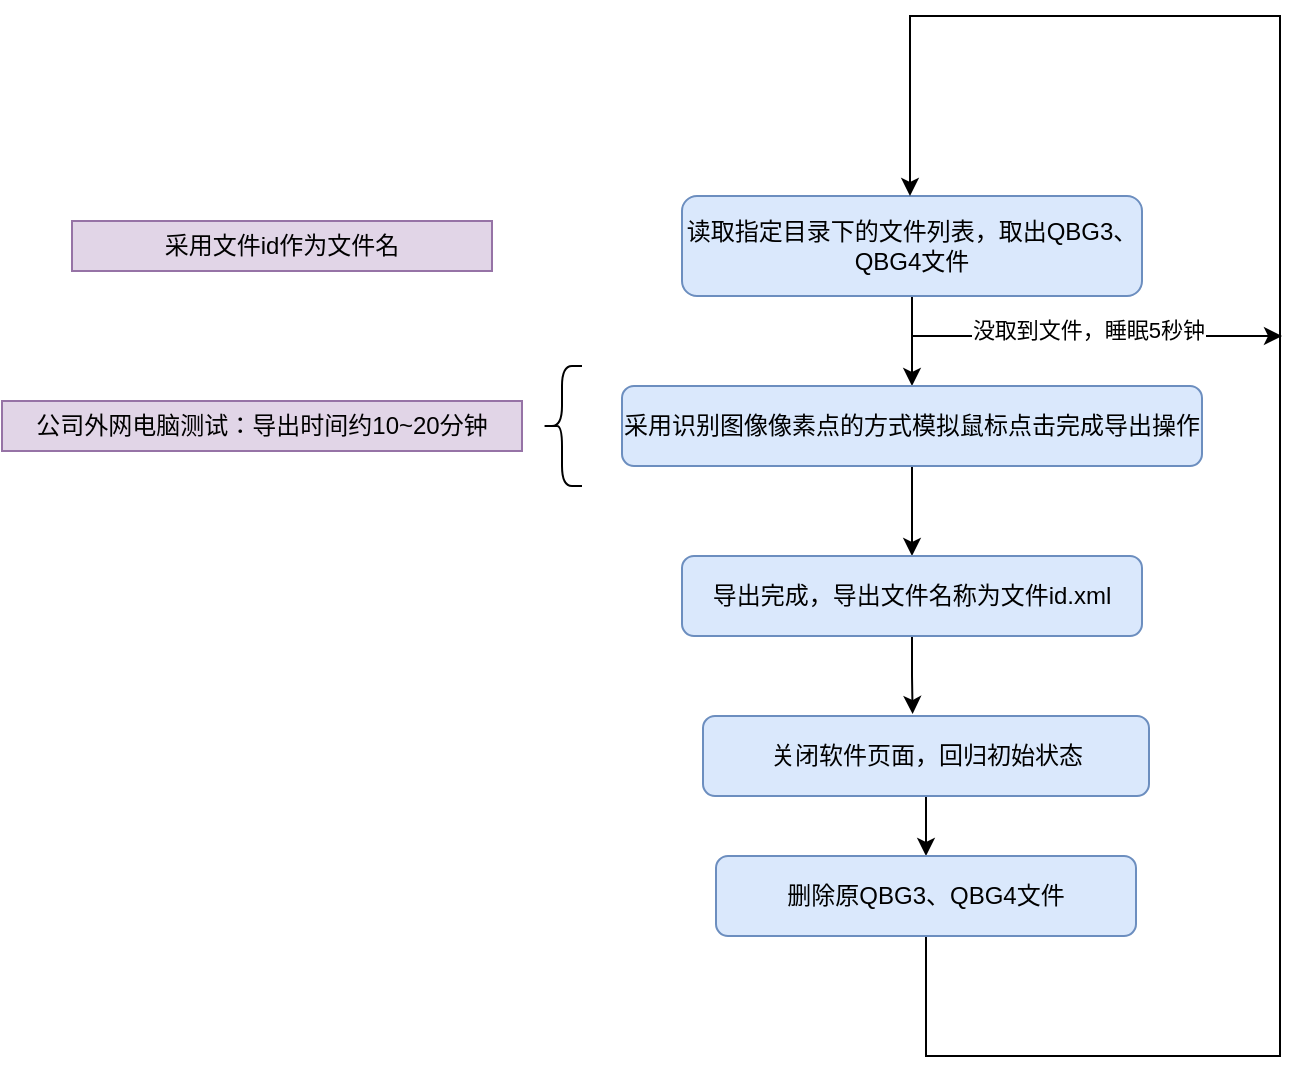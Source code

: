 <mxfile version="22.0.8" type="github">
  <diagram name="第 1 页" id="_2sgJ_pG5cyG1wsAuUVU">
    <mxGraphModel dx="1120" dy="793" grid="1" gridSize="10" guides="1" tooltips="1" connect="1" arrows="1" fold="1" page="1" pageScale="1" pageWidth="1169" pageHeight="827" math="0" shadow="0">
      <root>
        <mxCell id="0" />
        <mxCell id="1" parent="0" />
        <mxCell id="ZGifbsvzwFF4E9hgn5Pm-6" style="edgeStyle=orthogonalEdgeStyle;rounded=0;orthogonalLoop=1;jettySize=auto;html=1;entryX=0.5;entryY=0;entryDx=0;entryDy=0;" edge="1" parent="1" source="ZGifbsvzwFF4E9hgn5Pm-1" target="ZGifbsvzwFF4E9hgn5Pm-3">
          <mxGeometry relative="1" as="geometry" />
        </mxCell>
        <mxCell id="ZGifbsvzwFF4E9hgn5Pm-13" style="edgeStyle=orthogonalEdgeStyle;rounded=0;orthogonalLoop=1;jettySize=auto;html=1;" edge="1" parent="1" source="ZGifbsvzwFF4E9hgn5Pm-1">
          <mxGeometry relative="1" as="geometry">
            <mxPoint x="700" y="240" as="targetPoint" />
            <Array as="points">
              <mxPoint x="515" y="240" />
            </Array>
          </mxGeometry>
        </mxCell>
        <mxCell id="ZGifbsvzwFF4E9hgn5Pm-14" value="没取到文件，睡眠5秒钟" style="edgeLabel;html=1;align=center;verticalAlign=middle;resizable=0;points=[];" vertex="1" connectable="0" parent="ZGifbsvzwFF4E9hgn5Pm-13">
          <mxGeometry x="0.054" y="3" relative="1" as="geometry">
            <mxPoint as="offset" />
          </mxGeometry>
        </mxCell>
        <mxCell id="ZGifbsvzwFF4E9hgn5Pm-1" value="读取指定目录下的文件列表，取出QBG3、QBG4文件" style="rounded=1;whiteSpace=wrap;html=1;fillColor=#dae8fc;strokeColor=#6c8ebf;" vertex="1" parent="1">
          <mxGeometry x="400" y="170" width="230" height="50" as="geometry" />
        </mxCell>
        <mxCell id="ZGifbsvzwFF4E9hgn5Pm-7" style="edgeStyle=orthogonalEdgeStyle;rounded=0;orthogonalLoop=1;jettySize=auto;html=1;entryX=0.5;entryY=0;entryDx=0;entryDy=0;" edge="1" parent="1" source="ZGifbsvzwFF4E9hgn5Pm-3" target="ZGifbsvzwFF4E9hgn5Pm-9">
          <mxGeometry relative="1" as="geometry">
            <mxPoint x="515" y="340" as="targetPoint" />
          </mxGeometry>
        </mxCell>
        <mxCell id="ZGifbsvzwFF4E9hgn5Pm-3" value="采用识别图像像素点的方式模拟鼠标点击完成导出操作" style="rounded=1;whiteSpace=wrap;html=1;fillColor=#dae8fc;strokeColor=#6c8ebf;" vertex="1" parent="1">
          <mxGeometry x="370" y="265" width="290" height="40" as="geometry" />
        </mxCell>
        <mxCell id="ZGifbsvzwFF4E9hgn5Pm-4" value="" style="shape=curlyBracket;whiteSpace=wrap;html=1;rounded=1;labelPosition=left;verticalLabelPosition=middle;align=right;verticalAlign=middle;" vertex="1" parent="1">
          <mxGeometry x="330" y="255" width="20" height="60" as="geometry" />
        </mxCell>
        <mxCell id="ZGifbsvzwFF4E9hgn5Pm-5" value="公司外网电脑测试：导出时间约10~20分钟" style="rounded=0;whiteSpace=wrap;html=1;fillColor=#e1d5e7;strokeColor=#9673a6;" vertex="1" parent="1">
          <mxGeometry x="60" y="272.5" width="260" height="25" as="geometry" />
        </mxCell>
        <mxCell id="ZGifbsvzwFF4E9hgn5Pm-8" value="采用文件id作为文件名" style="rounded=0;whiteSpace=wrap;html=1;fillColor=#e1d5e7;strokeColor=#9673a6;" vertex="1" parent="1">
          <mxGeometry x="95" y="182.5" width="210" height="25" as="geometry" />
        </mxCell>
        <mxCell id="ZGifbsvzwFF4E9hgn5Pm-10" style="edgeStyle=orthogonalEdgeStyle;rounded=0;orthogonalLoop=1;jettySize=auto;html=1;entryX=0.47;entryY=-0.025;entryDx=0;entryDy=0;entryPerimeter=0;" edge="1" parent="1" source="ZGifbsvzwFF4E9hgn5Pm-9" target="ZGifbsvzwFF4E9hgn5Pm-11">
          <mxGeometry relative="1" as="geometry">
            <mxPoint x="515" y="420" as="targetPoint" />
          </mxGeometry>
        </mxCell>
        <mxCell id="ZGifbsvzwFF4E9hgn5Pm-9" value="导出完成，导出文件名称为文件id.xml" style="rounded=1;whiteSpace=wrap;html=1;fillColor=#dae8fc;strokeColor=#6c8ebf;" vertex="1" parent="1">
          <mxGeometry x="400" y="350" width="230" height="40" as="geometry" />
        </mxCell>
        <mxCell id="ZGifbsvzwFF4E9hgn5Pm-19" style="edgeStyle=orthogonalEdgeStyle;rounded=0;orthogonalLoop=1;jettySize=auto;html=1;entryX=0.5;entryY=0;entryDx=0;entryDy=0;" edge="1" parent="1" source="ZGifbsvzwFF4E9hgn5Pm-11" target="ZGifbsvzwFF4E9hgn5Pm-17">
          <mxGeometry relative="1" as="geometry" />
        </mxCell>
        <mxCell id="ZGifbsvzwFF4E9hgn5Pm-11" value="关闭软件页面，回归初始状态" style="rounded=1;whiteSpace=wrap;html=1;fillColor=#dae8fc;strokeColor=#6c8ebf;" vertex="1" parent="1">
          <mxGeometry x="410.5" y="430" width="223" height="40" as="geometry" />
        </mxCell>
        <mxCell id="ZGifbsvzwFF4E9hgn5Pm-20" style="edgeStyle=orthogonalEdgeStyle;rounded=0;orthogonalLoop=1;jettySize=auto;html=1;entryX=0.5;entryY=0;entryDx=0;entryDy=0;" edge="1" parent="1">
          <mxGeometry relative="1" as="geometry">
            <mxPoint x="514" y="170" as="targetPoint" />
            <mxPoint x="529" y="540" as="sourcePoint" />
            <Array as="points">
              <mxPoint x="522" y="540" />
              <mxPoint x="522" y="600" />
              <mxPoint x="699" y="600" />
              <mxPoint x="699" y="80" />
              <mxPoint x="514" y="80" />
            </Array>
          </mxGeometry>
        </mxCell>
        <mxCell id="ZGifbsvzwFF4E9hgn5Pm-17" value="删除原QBG3、QBG4文件" style="rounded=1;whiteSpace=wrap;html=1;fillColor=#dae8fc;strokeColor=#6c8ebf;" vertex="1" parent="1">
          <mxGeometry x="417" y="500" width="210" height="40" as="geometry" />
        </mxCell>
      </root>
    </mxGraphModel>
  </diagram>
</mxfile>
